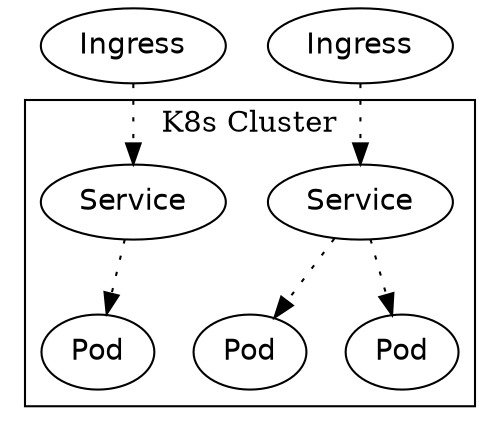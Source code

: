 digraph kubernetes {
    node [fontname=helvetica];

    edge [style=dotted arrowType="open"];

    Ingress1 [label="Ingress"];
    Ingress2 [label="Ingress"];

    subgraph cluster_sv1 {
        label="K8s Cluster"
        Service1 [label="Service"];
        Service2 [label="Service"];

        Pod1 [label="Pod"];
        Pod2 [label="Pod"];
        Pod3 [label="Pod"];

        Service1 -> Pod1;
        Service2 -> {Pod2,Pod3};
    }

    Ingress1 -> Service1;
    Ingress2 -> Service2;
}
